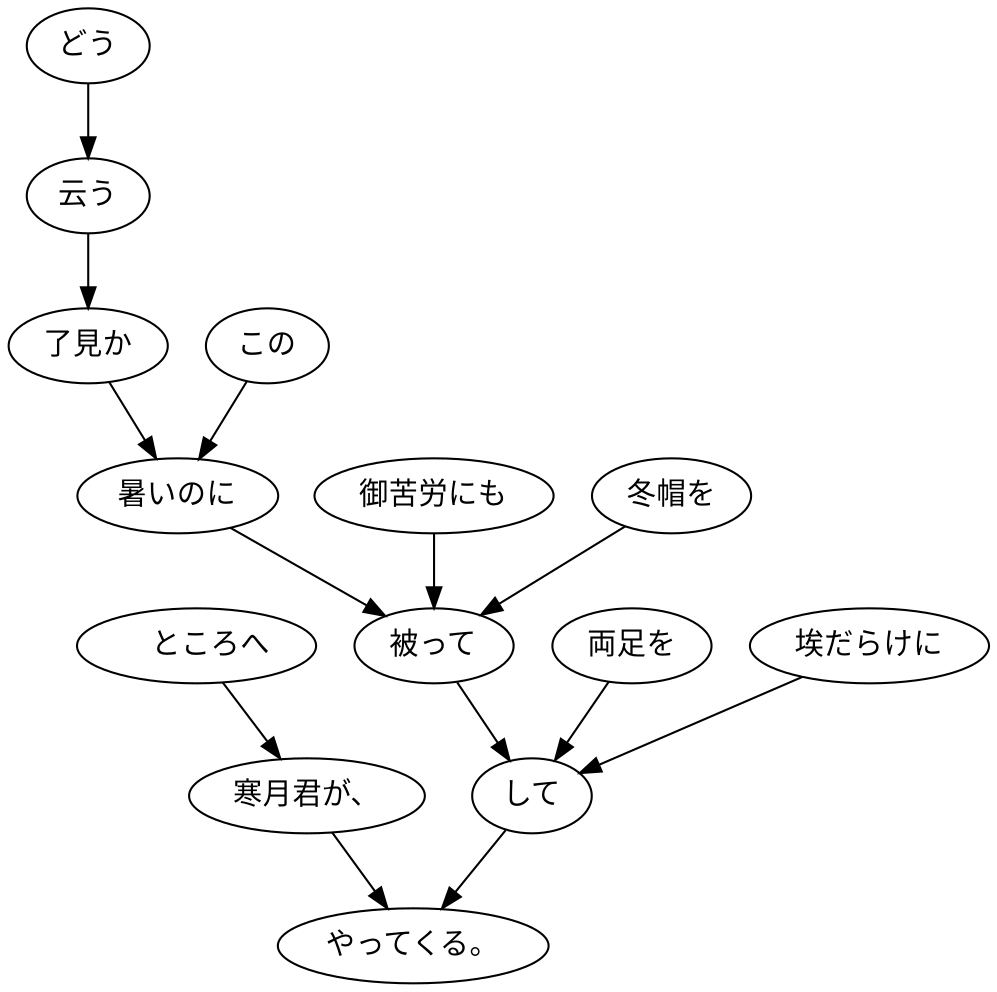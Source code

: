 digraph graph3542 {
	node0 [label="　ところへ"];
	node1 [label="寒月君が、"];
	node2 [label="どう"];
	node3 [label="云う"];
	node4 [label="了見か"];
	node5 [label="この"];
	node6 [label="暑いのに"];
	node7 [label="御苦労にも"];
	node8 [label="冬帽を"];
	node9 [label="被って"];
	node10 [label="両足を"];
	node11 [label="埃だらけに"];
	node12 [label="して"];
	node13 [label="やってくる。"];
	node0 -> node1;
	node1 -> node13;
	node2 -> node3;
	node3 -> node4;
	node4 -> node6;
	node5 -> node6;
	node6 -> node9;
	node7 -> node9;
	node8 -> node9;
	node9 -> node12;
	node10 -> node12;
	node11 -> node12;
	node12 -> node13;
}
